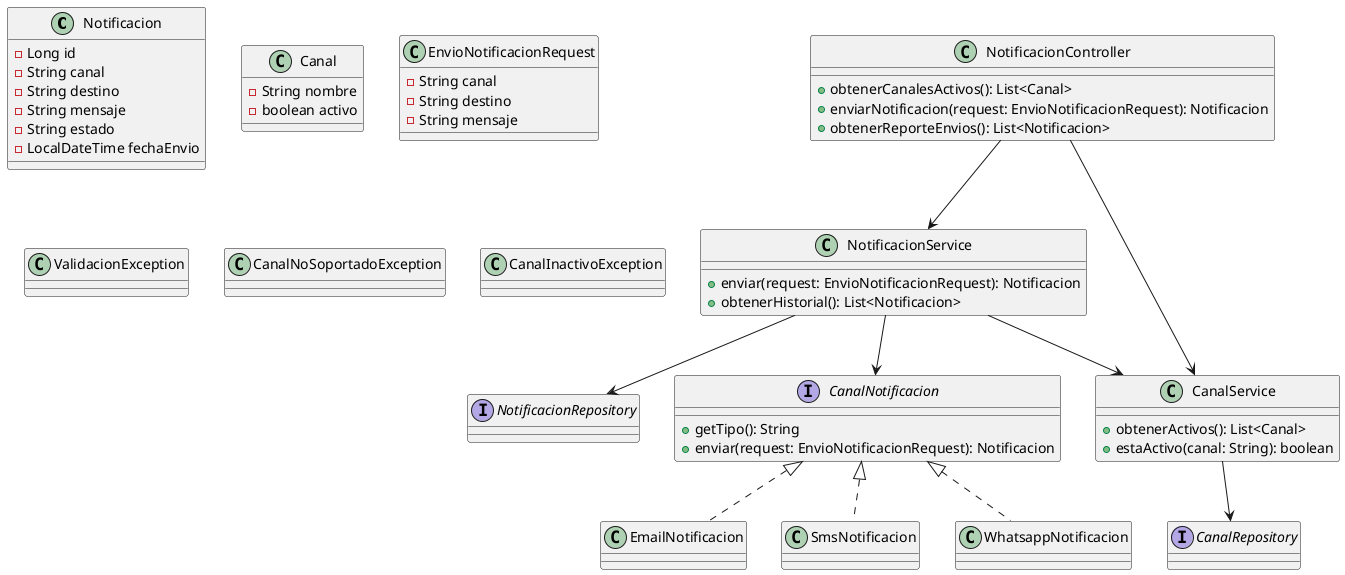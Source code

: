 @startuml diagrama-clases-notificacion

class Notificacion {
    - Long id
    - String canal
    - String destino
    - String mensaje
    - String estado
    - LocalDateTime fechaEnvio
}

class Canal {
    - String nombre
    - boolean activo
}

class EnvioNotificacionRequest {
    - String canal
    - String destino
    - String mensaje
}

interface NotificacionRepository
interface CanalRepository

class NotificacionService {
    + enviar(request: EnvioNotificacionRequest): Notificacion
    + obtenerHistorial(): List<Notificacion>
}

class CanalService {
    + obtenerActivos(): List<Canal>
    + estaActivo(canal: String): boolean
}

interface CanalNotificacion {
    + getTipo(): String
    + enviar(request: EnvioNotificacionRequest): Notificacion
}

class EmailNotificacion
class SmsNotificacion
class WhatsappNotificacion

CanalNotificacion <|.. EmailNotificacion
CanalNotificacion <|.. SmsNotificacion
CanalNotificacion <|.. WhatsappNotificacion


class NotificacionController {
    + obtenerCanalesActivos(): List<Canal>
    + enviarNotificacion(request: EnvioNotificacionRequest): Notificacion
    + obtenerReporteEnvios(): List<Notificacion>
}


class ValidacionException
class CanalNoSoportadoException
class CanalInactivoException


NotificacionController --> NotificacionService
NotificacionController --> CanalService
NotificacionService --> NotificacionRepository
NotificacionService --> CanalService
NotificacionService --> CanalNotificacion
CanalService --> CanalRepository

@enduml
